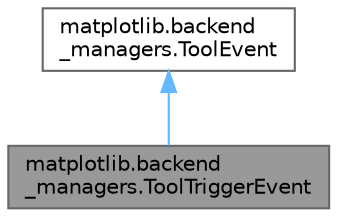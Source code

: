digraph "matplotlib.backend_managers.ToolTriggerEvent"
{
 // LATEX_PDF_SIZE
  bgcolor="transparent";
  edge [fontname=Helvetica,fontsize=10,labelfontname=Helvetica,labelfontsize=10];
  node [fontname=Helvetica,fontsize=10,shape=box,height=0.2,width=0.4];
  Node1 [id="Node000001",label="matplotlib.backend\l_managers.ToolTriggerEvent",height=0.2,width=0.4,color="gray40", fillcolor="grey60", style="filled", fontcolor="black",tooltip=" "];
  Node2 -> Node1 [id="edge1_Node000001_Node000002",dir="back",color="steelblue1",style="solid",tooltip=" "];
  Node2 [id="Node000002",label="matplotlib.backend\l_managers.ToolEvent",height=0.2,width=0.4,color="gray40", fillcolor="white", style="filled",URL="$d6/d8c/classmatplotlib_1_1backend__managers_1_1ToolEvent.html",tooltip=" "];
}
